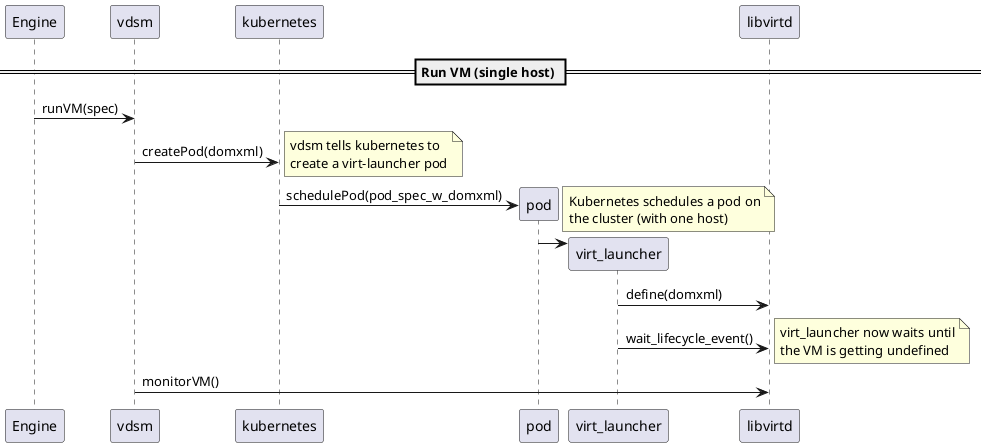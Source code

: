 @startuml
== Run VM (single host) ==

Engine -> vdsm : runVM(spec)

vdsm -> kubernetes : createPod(domxml)
note right
	vdsm tells kubernetes to
	create a virt-launcher pod
end note

create pod
kubernetes -> pod : schedulePod(pod_spec_w_domxml)
note right
	Kubernetes schedules a pod on
	the cluster (with one host)
end note

create virt_launcher
pod -> virt_launcher

virt_launcher -> libvirtd : define(domxml)
virt_launcher -> libvirtd : wait_lifecycle_event()
note right
	virt_launcher now waits until
	the VM is getting undefined
end note

vdsm -> libvirtd : monitorVM()

@enduml
